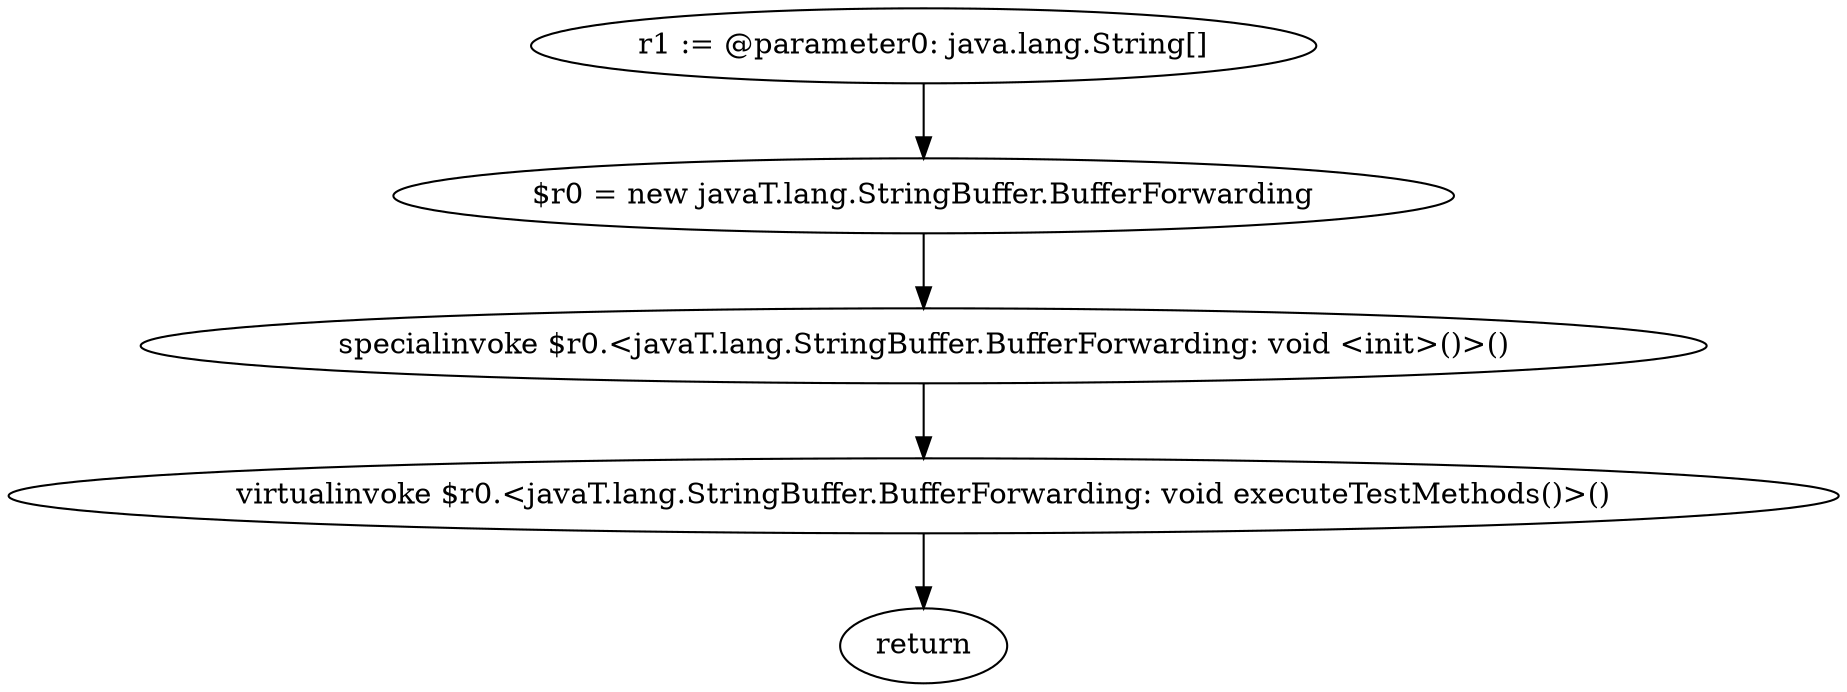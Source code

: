 digraph "unitGraph" {
    "r1 := @parameter0: java.lang.String[]"
    "$r0 = new javaT.lang.StringBuffer.BufferForwarding"
    "specialinvoke $r0.<javaT.lang.StringBuffer.BufferForwarding: void <init>()>()"
    "virtualinvoke $r0.<javaT.lang.StringBuffer.BufferForwarding: void executeTestMethods()>()"
    "return"
    "r1 := @parameter0: java.lang.String[]"->"$r0 = new javaT.lang.StringBuffer.BufferForwarding";
    "$r0 = new javaT.lang.StringBuffer.BufferForwarding"->"specialinvoke $r0.<javaT.lang.StringBuffer.BufferForwarding: void <init>()>()";
    "specialinvoke $r0.<javaT.lang.StringBuffer.BufferForwarding: void <init>()>()"->"virtualinvoke $r0.<javaT.lang.StringBuffer.BufferForwarding: void executeTestMethods()>()";
    "virtualinvoke $r0.<javaT.lang.StringBuffer.BufferForwarding: void executeTestMethods()>()"->"return";
}
